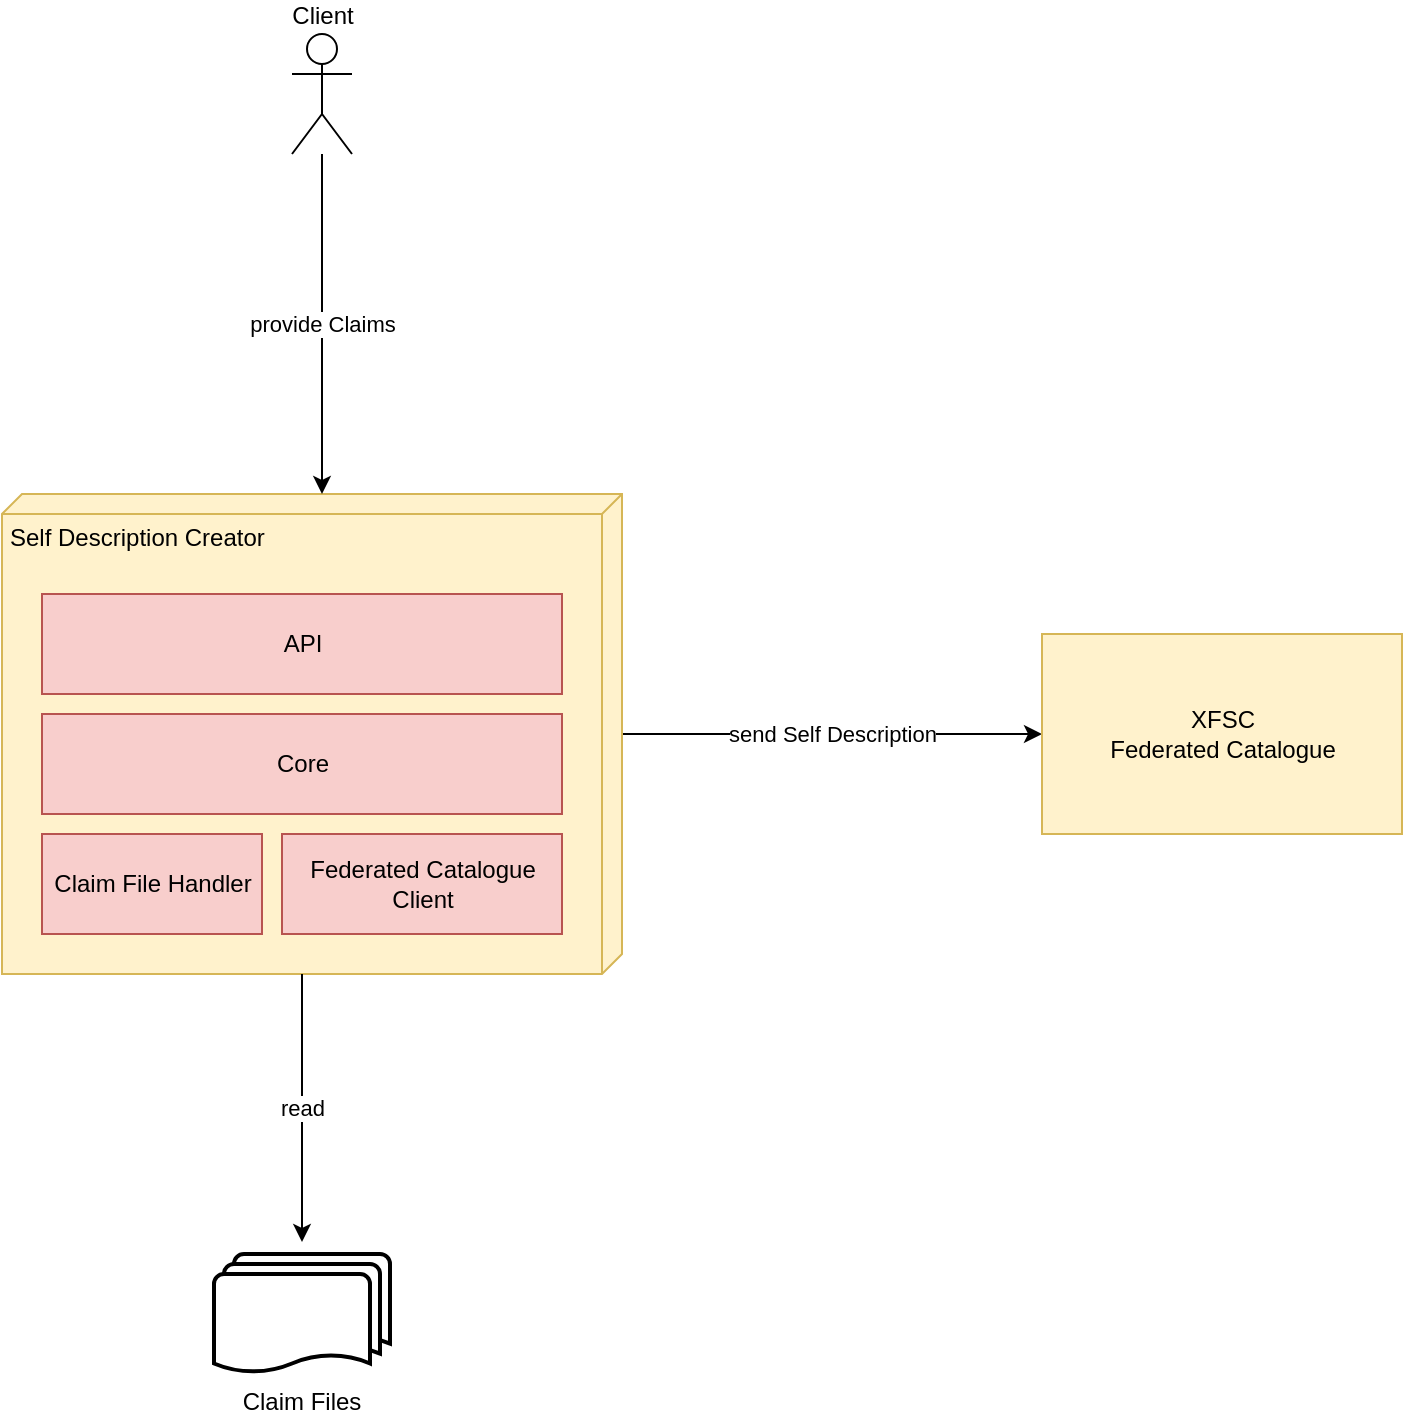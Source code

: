 <mxfile version="19.0.3" type="device"><diagram id="GfznnELTYszwH4RncbSk" name="Seite-1"><mxGraphModel dx="1420" dy="863" grid="1" gridSize="10" guides="1" tooltips="1" connect="1" arrows="1" fold="1" page="1" pageScale="1" pageWidth="1200" pageHeight="1920" math="0" shadow="0"><root><mxCell id="0"/><mxCell id="1" parent="0"/><mxCell id="23vK1ZBt26oznb_7T_hI-17" value="send Self Description" style="edgeStyle=orthogonalEdgeStyle;rounded=0;orthogonalLoop=1;jettySize=auto;html=1;entryX=0;entryY=0.5;entryDx=0;entryDy=0;" parent="1" source="23vK1ZBt26oznb_7T_hI-2" target="23vK1ZBt26oznb_7T_hI-9" edge="1"><mxGeometry relative="1" as="geometry"/></mxCell><mxCell id="23vK1ZBt26oznb_7T_hI-2" value="Self Description Creator" style="verticalAlign=top;align=left;spacingTop=8;spacingLeft=2;spacingRight=12;shape=cube;size=10;direction=south;fontStyle=0;html=1;fillColor=#fff2cc;strokeColor=#d6b656;" parent="1" vertex="1"><mxGeometry x="410" y="590" width="310" height="240" as="geometry"/></mxCell><mxCell id="23vK1ZBt26oznb_7T_hI-3" value="API" style="html=1;fillColor=#f8cecc;strokeColor=#b85450;" parent="1" vertex="1"><mxGeometry x="430" y="640" width="260" height="50" as="geometry"/></mxCell><mxCell id="23vK1ZBt26oznb_7T_hI-16" value="read" style="edgeStyle=orthogonalEdgeStyle;rounded=0;orthogonalLoop=1;jettySize=auto;html=1;entryX=0.5;entryY=-0.1;entryDx=0;entryDy=0;entryPerimeter=0;exitX=0;exitY=0;exitDx=240;exitDy=160;exitPerimeter=0;" parent="1" source="23vK1ZBt26oznb_7T_hI-2" target="23vK1ZBt26oznb_7T_hI-15" edge="1"><mxGeometry relative="1" as="geometry"/></mxCell><mxCell id="23vK1ZBt26oznb_7T_hI-4" value="Claim File Handler" style="html=1;fillColor=#f8cecc;strokeColor=#b85450;" parent="1" vertex="1"><mxGeometry x="430" y="760" width="110" height="50" as="geometry"/></mxCell><mxCell id="23vK1ZBt26oznb_7T_hI-5" value="Core" style="html=1;fillColor=#f8cecc;strokeColor=#b85450;" parent="1" vertex="1"><mxGeometry x="430" y="700" width="260" height="50" as="geometry"/></mxCell><mxCell id="23vK1ZBt26oznb_7T_hI-6" value="Federated Catalogue &lt;br&gt;Client" style="html=1;fillColor=#f8cecc;strokeColor=#b85450;" parent="1" vertex="1"><mxGeometry x="550" y="760" width="140" height="50" as="geometry"/></mxCell><mxCell id="23vK1ZBt26oznb_7T_hI-9" value="XFSC &lt;br&gt;Federated Catalogue" style="html=1;fillColor=#fff2cc;strokeColor=#d6b656;" parent="1" vertex="1"><mxGeometry x="930" y="660" width="180" height="100" as="geometry"/></mxCell><mxCell id="23vK1ZBt26oznb_7T_hI-18" value="provide Claims" style="edgeStyle=orthogonalEdgeStyle;rounded=0;orthogonalLoop=1;jettySize=auto;html=1;entryX=0;entryY=0;entryDx=0;entryDy=150;entryPerimeter=0;" parent="1" source="23vK1ZBt26oznb_7T_hI-11" target="23vK1ZBt26oznb_7T_hI-2" edge="1"><mxGeometry relative="1" as="geometry"/></mxCell><mxCell id="23vK1ZBt26oznb_7T_hI-11" value="Client" style="shape=umlActor;verticalLabelPosition=top;verticalAlign=bottom;html=1;labelPosition=center;align=center;" parent="1" vertex="1"><mxGeometry x="555" y="360" width="30" height="60" as="geometry"/></mxCell><mxCell id="23vK1ZBt26oznb_7T_hI-15" value="Claim Files" style="strokeWidth=2;html=1;shape=mxgraph.flowchart.multi-document;whiteSpace=wrap;labelPosition=center;verticalLabelPosition=bottom;align=center;verticalAlign=top;" parent="1" vertex="1"><mxGeometry x="516" y="970" width="88" height="60" as="geometry"/></mxCell></root></mxGraphModel></diagram></mxfile>